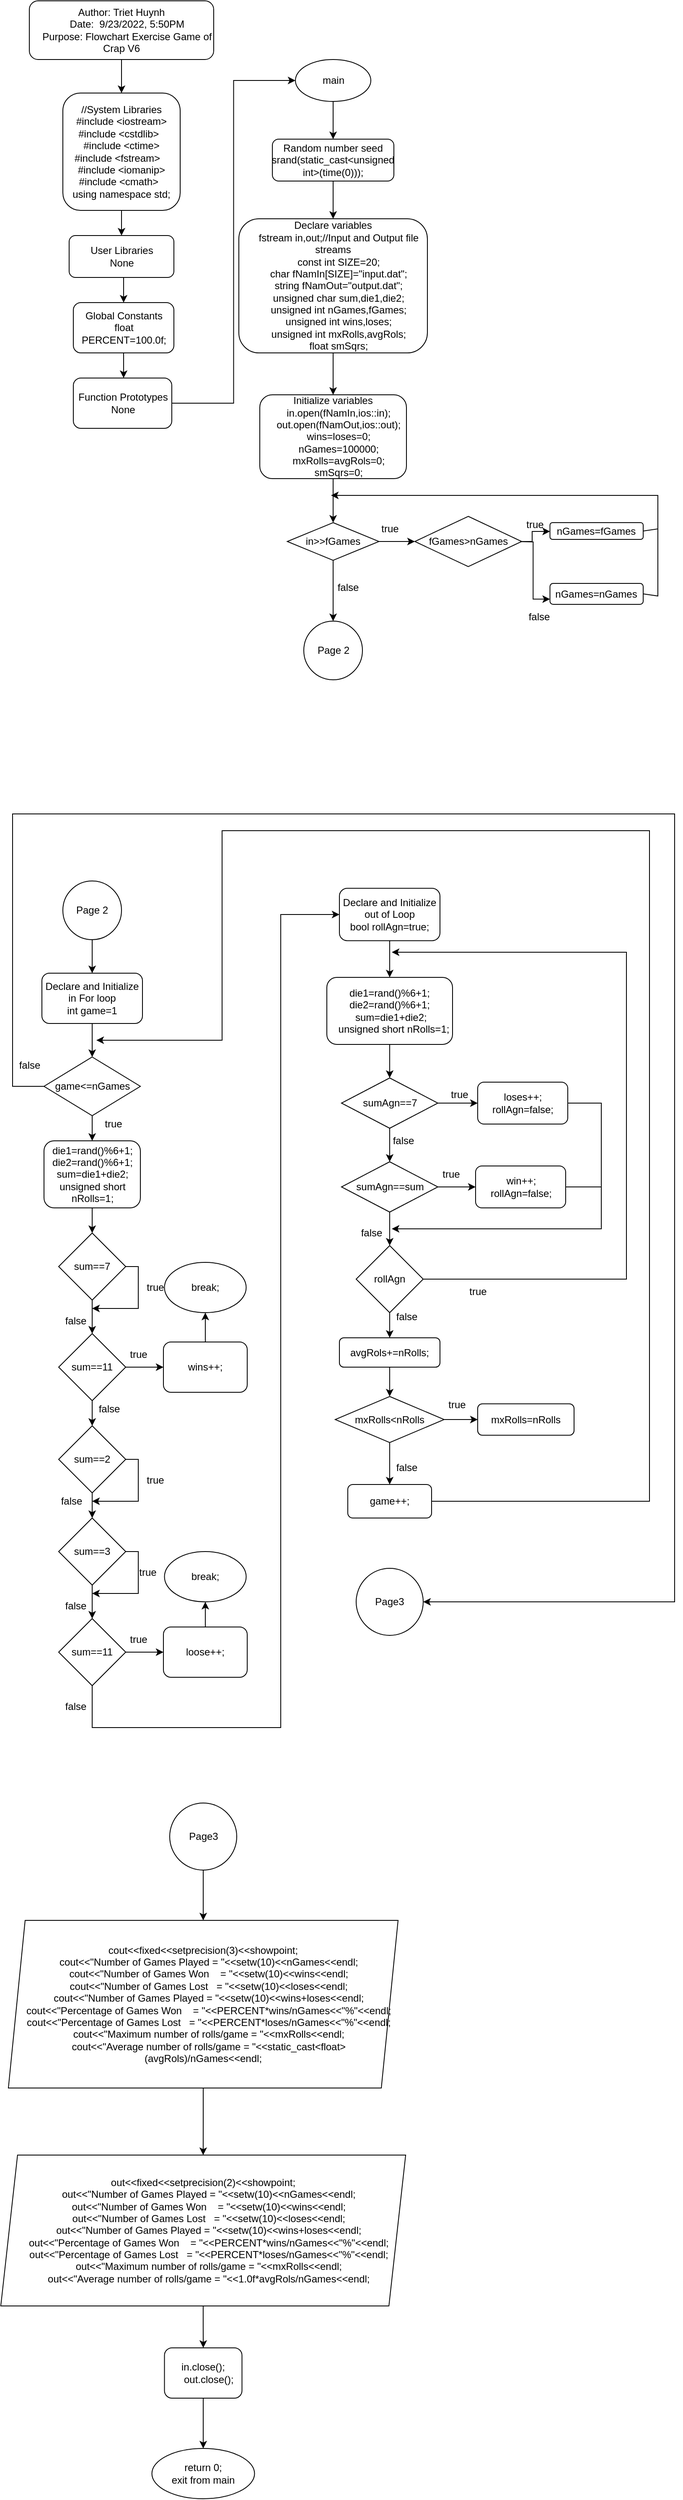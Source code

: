 <mxfile version="20.2.2" type="device"><diagram id="d3SVdmNltvQ0UvWR2sVX" name="Page-1"><mxGraphModel dx="1735" dy="3378" grid="1" gridSize="10" guides="1" tooltips="1" connect="1" arrows="1" fold="1" page="1" pageScale="1" pageWidth="850" pageHeight="1100" math="0" shadow="0"><root><mxCell id="0"/><mxCell id="1" parent="0"/><mxCell id="FUa5iWaPk2MrXo_3Bi6P-18" value="" style="edgeStyle=orthogonalEdgeStyle;rounded=0;orthogonalLoop=1;jettySize=auto;html=1;" edge="1" parent="1" source="FUa5iWaPk2MrXo_3Bi6P-10" target="FUa5iWaPk2MrXo_3Bi6P-12"><mxGeometry relative="1" as="geometry"/></mxCell><mxCell id="FUa5iWaPk2MrXo_3Bi6P-10" value="&lt;div&gt;//System Libraries&lt;/div&gt;&lt;div&gt;#include &amp;lt;iostream&amp;gt;&lt;/div&gt;&lt;div&gt;#include &amp;lt;cstdlib&amp;gt;&amp;nbsp;&amp;nbsp;&lt;/div&gt;&lt;div&gt;#include &amp;lt;ctime&amp;gt;&lt;/div&gt;&lt;div&gt;#include &amp;lt;fstream&amp;gt;&amp;nbsp; &amp;nbsp;&lt;/div&gt;&lt;div&gt;#include &amp;lt;iomanip&amp;gt;&lt;/div&gt;&lt;div&gt;#include &amp;lt;cmath&amp;gt;&amp;nbsp;&amp;nbsp;&lt;/div&gt;&lt;div&gt;using namespace std;&lt;/div&gt;" style="rounded=1;whiteSpace=wrap;html=1;" vertex="1" parent="1"><mxGeometry x="-760" y="-1960" width="140" height="140" as="geometry"/></mxCell><mxCell id="FUa5iWaPk2MrXo_3Bi6P-11" style="edgeStyle=orthogonalEdgeStyle;rounded=0;orthogonalLoop=1;jettySize=auto;html=1;exitX=0.5;exitY=1;exitDx=0;exitDy=0;entryX=0.5;entryY=0;entryDx=0;entryDy=0;" edge="1" parent="1" source="FUa5iWaPk2MrXo_3Bi6P-12" target="FUa5iWaPk2MrXo_3Bi6P-14"><mxGeometry relative="1" as="geometry"/></mxCell><mxCell id="FUa5iWaPk2MrXo_3Bi6P-12" value="User Libraries&lt;br&gt;None" style="rounded=1;whiteSpace=wrap;html=1;" vertex="1" parent="1"><mxGeometry x="-752.5" y="-1790" width="125" height="50" as="geometry"/></mxCell><mxCell id="FUa5iWaPk2MrXo_3Bi6P-13" style="edgeStyle=orthogonalEdgeStyle;rounded=0;orthogonalLoop=1;jettySize=auto;html=1;exitX=0.5;exitY=1;exitDx=0;exitDy=0;entryX=0.5;entryY=0;entryDx=0;entryDy=0;" edge="1" parent="1" source="FUa5iWaPk2MrXo_3Bi6P-14"><mxGeometry relative="1" as="geometry"><mxPoint x="-687.5" y="-1620" as="targetPoint"/></mxGeometry></mxCell><mxCell id="FUa5iWaPk2MrXo_3Bi6P-14" value="Global Constants&lt;br&gt;float PERCENT=100.0f;" style="rounded=1;whiteSpace=wrap;html=1;" vertex="1" parent="1"><mxGeometry x="-747.5" y="-1710" width="120" height="60" as="geometry"/></mxCell><mxCell id="FUa5iWaPk2MrXo_3Bi6P-20" style="edgeStyle=orthogonalEdgeStyle;rounded=0;orthogonalLoop=1;jettySize=auto;html=1;entryX=0;entryY=0.5;entryDx=0;entryDy=0;" edge="1" parent="1" source="FUa5iWaPk2MrXo_3Bi6P-15" target="FUa5iWaPk2MrXo_3Bi6P-19"><mxGeometry relative="1" as="geometry"/></mxCell><mxCell id="FUa5iWaPk2MrXo_3Bi6P-15" value="Function Prototypes&lt;br&gt;None" style="rounded=1;whiteSpace=wrap;html=1;" vertex="1" parent="1"><mxGeometry x="-747.5" y="-1620" width="117.5" height="60" as="geometry"/></mxCell><mxCell id="FUa5iWaPk2MrXo_3Bi6P-17" value="" style="edgeStyle=orthogonalEdgeStyle;rounded=0;orthogonalLoop=1;jettySize=auto;html=1;" edge="1" parent="1" source="FUa5iWaPk2MrXo_3Bi6P-16" target="FUa5iWaPk2MrXo_3Bi6P-10"><mxGeometry relative="1" as="geometry"/></mxCell><mxCell id="FUa5iWaPk2MrXo_3Bi6P-16" value="&lt;div&gt;&lt;span style=&quot;font-size: 12px;&quot;&gt;Author: Triet Huynh&lt;/span&gt;&lt;/div&gt;&lt;div&gt;&lt;span style=&quot;font-size: 12px;&quot;&gt;&amp;nbsp; &amp;nbsp; Date:&amp;nbsp; 9/23/2022, 5:50PM&lt;/span&gt;&lt;/div&gt;&lt;div&gt;&lt;span style=&quot;font-size: 12px;&quot;&gt;&amp;nbsp; &amp;nbsp; Purpose: Flowchart Exercise Game of Crap V6&lt;/span&gt;&lt;/div&gt;" style="rounded=1;whiteSpace=wrap;html=1;" vertex="1" parent="1"><mxGeometry x="-800" y="-2070" width="220" height="70" as="geometry"/></mxCell><mxCell id="FUa5iWaPk2MrXo_3Bi6P-22" value="" style="edgeStyle=orthogonalEdgeStyle;rounded=0;orthogonalLoop=1;jettySize=auto;html=1;" edge="1" parent="1" source="FUa5iWaPk2MrXo_3Bi6P-19" target="FUa5iWaPk2MrXo_3Bi6P-21"><mxGeometry relative="1" as="geometry"/></mxCell><mxCell id="FUa5iWaPk2MrXo_3Bi6P-19" value="main" style="ellipse;whiteSpace=wrap;html=1;" vertex="1" parent="1"><mxGeometry x="-482.5" y="-2000" width="90" height="50" as="geometry"/></mxCell><mxCell id="FUa5iWaPk2MrXo_3Bi6P-24" value="" style="edgeStyle=orthogonalEdgeStyle;rounded=0;orthogonalLoop=1;jettySize=auto;html=1;" edge="1" parent="1" source="FUa5iWaPk2MrXo_3Bi6P-21" target="FUa5iWaPk2MrXo_3Bi6P-23"><mxGeometry relative="1" as="geometry"/></mxCell><mxCell id="FUa5iWaPk2MrXo_3Bi6P-21" value="Random number seed&lt;br&gt;srand(static_cast&amp;lt;unsigned int&amp;gt;(time(0)));" style="rounded=1;whiteSpace=wrap;html=1;" vertex="1" parent="1"><mxGeometry x="-510" y="-1905" width="145" height="50" as="geometry"/></mxCell><mxCell id="FUa5iWaPk2MrXo_3Bi6P-26" value="" style="edgeStyle=orthogonalEdgeStyle;rounded=0;orthogonalLoop=1;jettySize=auto;html=1;" edge="1" parent="1" source="FUa5iWaPk2MrXo_3Bi6P-23" target="FUa5iWaPk2MrXo_3Bi6P-25"><mxGeometry relative="1" as="geometry"/></mxCell><mxCell id="FUa5iWaPk2MrXo_3Bi6P-23" value="&lt;div&gt;Declare variables&lt;/div&gt;&lt;div&gt;&amp;nbsp; &amp;nbsp; fstream in,out;//Input and Output file streams&lt;/div&gt;&lt;div&gt;&amp;nbsp; &amp;nbsp; const int SIZE=20;&lt;/div&gt;&lt;div&gt;&amp;nbsp; &amp;nbsp; char fNamIn[SIZE]=&quot;input.dat&quot;;&lt;/div&gt;&lt;div&gt;&amp;nbsp; &amp;nbsp; string fNamOut=&quot;output.dat&quot;;&lt;/div&gt;&lt;div&gt;&amp;nbsp; &amp;nbsp; unsigned char sum,die1,die2;&lt;/div&gt;&lt;div&gt;&amp;nbsp; &amp;nbsp; unsigned int nGames,fGames;&lt;/div&gt;&lt;div&gt;&amp;nbsp; &amp;nbsp; unsigned int wins,loses;&lt;/div&gt;&lt;div&gt;&amp;nbsp; &amp;nbsp; unsigned int mxRolls,avgRols;&lt;/div&gt;&lt;div&gt;&amp;nbsp; &amp;nbsp; float smSqrs;&lt;/div&gt;" style="rounded=1;whiteSpace=wrap;html=1;" vertex="1" parent="1"><mxGeometry x="-550" y="-1810" width="225" height="160" as="geometry"/></mxCell><mxCell id="FUa5iWaPk2MrXo_3Bi6P-28" value="" style="edgeStyle=orthogonalEdgeStyle;rounded=0;orthogonalLoop=1;jettySize=auto;html=1;" edge="1" parent="1" source="FUa5iWaPk2MrXo_3Bi6P-25" target="FUa5iWaPk2MrXo_3Bi6P-27"><mxGeometry relative="1" as="geometry"/></mxCell><mxCell id="FUa5iWaPk2MrXo_3Bi6P-25" value="&lt;div&gt;Initialize variables&lt;/div&gt;&lt;div&gt;&amp;nbsp; &amp;nbsp; in.open(fNamIn,ios::in);&lt;/div&gt;&lt;div&gt;&amp;nbsp; &amp;nbsp; out.open(fNamOut,ios::out);&lt;/div&gt;&lt;div&gt;&amp;nbsp; &amp;nbsp; wins=loses=0;&lt;/div&gt;&lt;div&gt;&amp;nbsp; &amp;nbsp; nGames=100000;&lt;/div&gt;&lt;div&gt;&amp;nbsp; &amp;nbsp; mxRolls=avgRols=0;&lt;/div&gt;&lt;div&gt;&amp;nbsp; &amp;nbsp; smSqrs=0;&lt;/div&gt;" style="rounded=1;whiteSpace=wrap;html=1;" vertex="1" parent="1"><mxGeometry x="-525" y="-1600" width="175" height="100" as="geometry"/></mxCell><mxCell id="FUa5iWaPk2MrXo_3Bi6P-40" value="" style="edgeStyle=orthogonalEdgeStyle;rounded=0;orthogonalLoop=1;jettySize=auto;html=1;" edge="1" parent="1" source="FUa5iWaPk2MrXo_3Bi6P-27" target="FUa5iWaPk2MrXo_3Bi6P-30"><mxGeometry relative="1" as="geometry"/></mxCell><mxCell id="FUa5iWaPk2MrXo_3Bi6P-49" value="" style="edgeStyle=orthogonalEdgeStyle;rounded=0;orthogonalLoop=1;jettySize=auto;html=1;" edge="1" parent="1" source="FUa5iWaPk2MrXo_3Bi6P-27" target="FUa5iWaPk2MrXo_3Bi6P-48"><mxGeometry relative="1" as="geometry"/></mxCell><mxCell id="FUa5iWaPk2MrXo_3Bi6P-27" value="in&amp;gt;&amp;gt;fGames" style="rhombus;whiteSpace=wrap;html=1;" vertex="1" parent="1"><mxGeometry x="-492.18" y="-1447.5" width="109.37" height="45" as="geometry"/></mxCell><mxCell id="FUa5iWaPk2MrXo_3Bi6P-37" style="edgeStyle=orthogonalEdgeStyle;rounded=0;orthogonalLoop=1;jettySize=auto;html=1;entryX=0;entryY=0.75;entryDx=0;entryDy=0;" edge="1" parent="1" target="FUa5iWaPk2MrXo_3Bi6P-35"><mxGeometry relative="1" as="geometry"><mxPoint x="-220" y="-1425" as="sourcePoint"/></mxGeometry></mxCell><mxCell id="FUa5iWaPk2MrXo_3Bi6P-45" style="edgeStyle=orthogonalEdgeStyle;rounded=0;orthogonalLoop=1;jettySize=auto;html=1;" edge="1" parent="1" source="FUa5iWaPk2MrXo_3Bi6P-30" target="FUa5iWaPk2MrXo_3Bi6P-34"><mxGeometry relative="1" as="geometry"><Array as="points"><mxPoint x="-200" y="-1425"/><mxPoint x="-200" y="-1437"/></Array></mxGeometry></mxCell><mxCell id="FUa5iWaPk2MrXo_3Bi6P-30" value="fGames&amp;gt;nGames" style="rhombus;whiteSpace=wrap;html=1;" vertex="1" parent="1"><mxGeometry x="-340" y="-1455" width="127.5" height="60" as="geometry"/></mxCell><mxCell id="FUa5iWaPk2MrXo_3Bi6P-34" value="nGames=fGames" style="rounded=1;whiteSpace=wrap;html=1;" vertex="1" parent="1"><mxGeometry x="-178.75" y="-1447.5" width="111.25" height="20" as="geometry"/></mxCell><mxCell id="FUa5iWaPk2MrXo_3Bi6P-35" value="nGames=nGames" style="rounded=1;whiteSpace=wrap;html=1;" vertex="1" parent="1"><mxGeometry x="-178.75" y="-1375" width="111.25" height="25" as="geometry"/></mxCell><mxCell id="FUa5iWaPk2MrXo_3Bi6P-39" value="false" style="text;html=1;align=center;verticalAlign=middle;resizable=0;points=[];autosize=1;strokeColor=none;fillColor=none;" vertex="1" parent="1"><mxGeometry x="-217.5" y="-1350" width="50" height="30" as="geometry"/></mxCell><mxCell id="FUa5iWaPk2MrXo_3Bi6P-42" value="" style="endArrow=classic;html=1;rounded=0;exitX=1;exitY=0.5;exitDx=0;exitDy=0;" edge="1" parent="1" source="FUa5iWaPk2MrXo_3Bi6P-34"><mxGeometry width="50" height="50" relative="1" as="geometry"><mxPoint x="-480" y="-1450" as="sourcePoint"/><mxPoint x="-440" y="-1480" as="targetPoint"/><Array as="points"><mxPoint x="-50" y="-1440"/><mxPoint x="-50" y="-1480"/></Array></mxGeometry></mxCell><mxCell id="FUa5iWaPk2MrXo_3Bi6P-43" value="" style="endArrow=none;html=1;rounded=0;exitX=1;exitY=0.5;exitDx=0;exitDy=0;" edge="1" parent="1" source="FUa5iWaPk2MrXo_3Bi6P-35"><mxGeometry width="50" height="50" relative="1" as="geometry"><mxPoint x="-480" y="-1450" as="sourcePoint"/><mxPoint x="-50" y="-1440" as="targetPoint"/><Array as="points"><mxPoint x="-50" y="-1360"/></Array></mxGeometry></mxCell><mxCell id="FUa5iWaPk2MrXo_3Bi6P-46" value="true" style="text;html=1;align=center;verticalAlign=middle;resizable=0;points=[];autosize=1;strokeColor=none;fillColor=none;" vertex="1" parent="1"><mxGeometry x="-217.5" y="-1460" width="40" height="30" as="geometry"/></mxCell><mxCell id="FUa5iWaPk2MrXo_3Bi6P-47" value="true" style="text;html=1;align=center;verticalAlign=middle;resizable=0;points=[];autosize=1;strokeColor=none;fillColor=none;" vertex="1" parent="1"><mxGeometry x="-390" y="-1455" width="40" height="30" as="geometry"/></mxCell><mxCell id="FUa5iWaPk2MrXo_3Bi6P-48" value="Page 2" style="ellipse;whiteSpace=wrap;html=1;aspect=fixed;" vertex="1" parent="1"><mxGeometry x="-472.5" y="-1330" width="70" height="70" as="geometry"/></mxCell><mxCell id="FUa5iWaPk2MrXo_3Bi6P-50" value="false" style="text;html=1;align=center;verticalAlign=middle;resizable=0;points=[];autosize=1;strokeColor=none;fillColor=none;" vertex="1" parent="1"><mxGeometry x="-445" y="-1385" width="50" height="30" as="geometry"/></mxCell><mxCell id="FUa5iWaPk2MrXo_3Bi6P-54" value="" style="edgeStyle=orthogonalEdgeStyle;rounded=0;orthogonalLoop=1;jettySize=auto;html=1;" edge="1" parent="1" source="FUa5iWaPk2MrXo_3Bi6P-52" target="FUa5iWaPk2MrXo_3Bi6P-53"><mxGeometry relative="1" as="geometry"/></mxCell><mxCell id="FUa5iWaPk2MrXo_3Bi6P-52" value="Page 2" style="ellipse;whiteSpace=wrap;html=1;aspect=fixed;" vertex="1" parent="1"><mxGeometry x="-760" y="-1020" width="70" height="70" as="geometry"/></mxCell><mxCell id="FUa5iWaPk2MrXo_3Bi6P-56" value="" style="edgeStyle=orthogonalEdgeStyle;rounded=0;orthogonalLoop=1;jettySize=auto;html=1;" edge="1" parent="1" source="FUa5iWaPk2MrXo_3Bi6P-53" target="FUa5iWaPk2MrXo_3Bi6P-55"><mxGeometry relative="1" as="geometry"/></mxCell><mxCell id="FUa5iWaPk2MrXo_3Bi6P-53" value="Declare and Initialize in For loop&lt;br&gt;int game=1" style="rounded=1;whiteSpace=wrap;html=1;" vertex="1" parent="1"><mxGeometry x="-785" y="-910" width="120" height="60" as="geometry"/></mxCell><mxCell id="FUa5iWaPk2MrXo_3Bi6P-58" value="" style="edgeStyle=orthogonalEdgeStyle;rounded=0;orthogonalLoop=1;jettySize=auto;html=1;" edge="1" parent="1" source="FUa5iWaPk2MrXo_3Bi6P-55" target="FUa5iWaPk2MrXo_3Bi6P-57"><mxGeometry relative="1" as="geometry"/></mxCell><mxCell id="FUa5iWaPk2MrXo_3Bi6P-55" value="game&amp;lt;=nGames" style="rhombus;whiteSpace=wrap;html=1;" vertex="1" parent="1"><mxGeometry x="-782.5" y="-810" width="115" height="70" as="geometry"/></mxCell><mxCell id="FUa5iWaPk2MrXo_3Bi6P-64" value="" style="edgeStyle=orthogonalEdgeStyle;rounded=0;orthogonalLoop=1;jettySize=auto;html=1;" edge="1" parent="1" source="FUa5iWaPk2MrXo_3Bi6P-57" target="FUa5iWaPk2MrXo_3Bi6P-59"><mxGeometry relative="1" as="geometry"/></mxCell><mxCell id="FUa5iWaPk2MrXo_3Bi6P-57" value="&lt;div&gt;die1=rand()%6+1;&lt;/div&gt;&lt;div&gt;&lt;span style=&quot;background-color: initial;&quot;&gt;die2=rand()%6+1;&lt;/span&gt;&lt;/div&gt;&lt;div&gt;&lt;span style=&quot;background-color: initial;&quot;&gt;sum=die1+die2;&lt;/span&gt;&lt;/div&gt;&lt;div&gt;&lt;span style=&quot;background-color: initial;&quot;&gt;unsigned short nRolls=1;&lt;br&gt;&lt;/span&gt;&lt;/div&gt;" style="rounded=1;whiteSpace=wrap;html=1;" vertex="1" parent="1"><mxGeometry x="-782.5" y="-710" width="115" height="80" as="geometry"/></mxCell><mxCell id="FUa5iWaPk2MrXo_3Bi6P-65" value="" style="edgeStyle=orthogonalEdgeStyle;rounded=0;orthogonalLoop=1;jettySize=auto;html=1;" edge="1" parent="1" source="FUa5iWaPk2MrXo_3Bi6P-59" target="FUa5iWaPk2MrXo_3Bi6P-61"><mxGeometry relative="1" as="geometry"/></mxCell><mxCell id="FUa5iWaPk2MrXo_3Bi6P-59" value="sum==7" style="rhombus;whiteSpace=wrap;html=1;" vertex="1" parent="1"><mxGeometry x="-765" y="-600" width="80" height="80" as="geometry"/></mxCell><mxCell id="FUa5iWaPk2MrXo_3Bi6P-66" value="" style="edgeStyle=orthogonalEdgeStyle;rounded=0;orthogonalLoop=1;jettySize=auto;html=1;" edge="1" parent="1" source="FUa5iWaPk2MrXo_3Bi6P-61" target="FUa5iWaPk2MrXo_3Bi6P-62"><mxGeometry relative="1" as="geometry"/></mxCell><mxCell id="FUa5iWaPk2MrXo_3Bi6P-86" value="" style="edgeStyle=orthogonalEdgeStyle;rounded=0;orthogonalLoop=1;jettySize=auto;html=1;" edge="1" parent="1" source="FUa5iWaPk2MrXo_3Bi6P-61" target="FUa5iWaPk2MrXo_3Bi6P-83"><mxGeometry relative="1" as="geometry"/></mxCell><mxCell id="FUa5iWaPk2MrXo_3Bi6P-61" value="sum==11" style="rhombus;whiteSpace=wrap;html=1;" vertex="1" parent="1"><mxGeometry x="-765" y="-480" width="80" height="80" as="geometry"/></mxCell><mxCell id="FUa5iWaPk2MrXo_3Bi6P-67" value="" style="edgeStyle=orthogonalEdgeStyle;rounded=0;orthogonalLoop=1;jettySize=auto;html=1;" edge="1" parent="1" source="FUa5iWaPk2MrXo_3Bi6P-62" target="FUa5iWaPk2MrXo_3Bi6P-63"><mxGeometry relative="1" as="geometry"/></mxCell><mxCell id="FUa5iWaPk2MrXo_3Bi6P-62" value="wins++;" style="rounded=1;whiteSpace=wrap;html=1;" vertex="1" parent="1"><mxGeometry x="-640" y="-470" width="100" height="60" as="geometry"/></mxCell><mxCell id="FUa5iWaPk2MrXo_3Bi6P-63" value="break;" style="ellipse;whiteSpace=wrap;html=1;" vertex="1" parent="1"><mxGeometry x="-638.75" y="-565" width="97.5" height="60" as="geometry"/></mxCell><mxCell id="FUa5iWaPk2MrXo_3Bi6P-68" value="" style="endArrow=classic;html=1;rounded=0;exitX=1;exitY=0.5;exitDx=0;exitDy=0;" edge="1" parent="1" source="FUa5iWaPk2MrXo_3Bi6P-59"><mxGeometry width="50" height="50" relative="1" as="geometry"><mxPoint x="-450" y="-670" as="sourcePoint"/><mxPoint x="-725" y="-510" as="targetPoint"/><Array as="points"><mxPoint x="-670" y="-560"/><mxPoint x="-670" y="-510"/></Array></mxGeometry></mxCell><mxCell id="FUa5iWaPk2MrXo_3Bi6P-69" value="false" style="text;html=1;align=center;verticalAlign=middle;resizable=0;points=[];autosize=1;strokeColor=none;fillColor=none;" vertex="1" parent="1"><mxGeometry x="-770" y="-510" width="50" height="30" as="geometry"/></mxCell><mxCell id="FUa5iWaPk2MrXo_3Bi6P-70" value="true" style="text;html=1;align=center;verticalAlign=middle;resizable=0;points=[];autosize=1;strokeColor=none;fillColor=none;" vertex="1" parent="1"><mxGeometry x="-670" y="-550" width="40" height="30" as="geometry"/></mxCell><mxCell id="FUa5iWaPk2MrXo_3Bi6P-71" value="true" style="text;html=1;align=center;verticalAlign=middle;resizable=0;points=[];autosize=1;strokeColor=none;fillColor=none;" vertex="1" parent="1"><mxGeometry x="-690" y="-470" width="40" height="30" as="geometry"/></mxCell><mxCell id="FUa5iWaPk2MrXo_3Bi6P-72" value="" style="edgeStyle=orthogonalEdgeStyle;rounded=0;orthogonalLoop=1;jettySize=auto;html=1;" edge="1" parent="1" source="FUa5iWaPk2MrXo_3Bi6P-73" target="FUa5iWaPk2MrXo_3Bi6P-75"><mxGeometry relative="1" as="geometry"/></mxCell><mxCell id="FUa5iWaPk2MrXo_3Bi6P-73" value="sum==3" style="rhombus;whiteSpace=wrap;html=1;" vertex="1" parent="1"><mxGeometry x="-765" y="-260" width="80" height="80" as="geometry"/></mxCell><mxCell id="FUa5iWaPk2MrXo_3Bi6P-74" value="" style="edgeStyle=orthogonalEdgeStyle;rounded=0;orthogonalLoop=1;jettySize=auto;html=1;" edge="1" parent="1" source="FUa5iWaPk2MrXo_3Bi6P-75" target="FUa5iWaPk2MrXo_3Bi6P-77"><mxGeometry relative="1" as="geometry"/></mxCell><mxCell id="FUa5iWaPk2MrXo_3Bi6P-75" value="sum==11" style="rhombus;whiteSpace=wrap;html=1;" vertex="1" parent="1"><mxGeometry x="-765" y="-140" width="80" height="80" as="geometry"/></mxCell><mxCell id="FUa5iWaPk2MrXo_3Bi6P-76" value="" style="edgeStyle=orthogonalEdgeStyle;rounded=0;orthogonalLoop=1;jettySize=auto;html=1;" edge="1" parent="1" source="FUa5iWaPk2MrXo_3Bi6P-77" target="FUa5iWaPk2MrXo_3Bi6P-78"><mxGeometry relative="1" as="geometry"/></mxCell><mxCell id="FUa5iWaPk2MrXo_3Bi6P-77" value="loose++;" style="rounded=1;whiteSpace=wrap;html=1;" vertex="1" parent="1"><mxGeometry x="-640" y="-130" width="100" height="60" as="geometry"/></mxCell><mxCell id="FUa5iWaPk2MrXo_3Bi6P-78" value="break;" style="ellipse;whiteSpace=wrap;html=1;" vertex="1" parent="1"><mxGeometry x="-638.75" y="-220" width="97.5" height="60" as="geometry"/></mxCell><mxCell id="FUa5iWaPk2MrXo_3Bi6P-79" value="" style="endArrow=classic;html=1;rounded=0;exitX=1;exitY=0.5;exitDx=0;exitDy=0;" edge="1" parent="1" source="FUa5iWaPk2MrXo_3Bi6P-73"><mxGeometry width="50" height="50" relative="1" as="geometry"><mxPoint x="-450" y="-330" as="sourcePoint"/><mxPoint x="-725" y="-170" as="targetPoint"/><Array as="points"><mxPoint x="-670" y="-220"/><mxPoint x="-670" y="-170"/></Array></mxGeometry></mxCell><mxCell id="FUa5iWaPk2MrXo_3Bi6P-80" value="false" style="text;html=1;align=center;verticalAlign=middle;resizable=0;points=[];autosize=1;strokeColor=none;fillColor=none;" vertex="1" parent="1"><mxGeometry x="-770" y="-170" width="50" height="30" as="geometry"/></mxCell><mxCell id="FUa5iWaPk2MrXo_3Bi6P-81" value="true" style="text;html=1;align=center;verticalAlign=middle;resizable=0;points=[];autosize=1;strokeColor=none;fillColor=none;" vertex="1" parent="1"><mxGeometry x="-678.75" y="-210" width="40" height="30" as="geometry"/></mxCell><mxCell id="FUa5iWaPk2MrXo_3Bi6P-82" value="true" style="text;html=1;align=center;verticalAlign=middle;resizable=0;points=[];autosize=1;strokeColor=none;fillColor=none;" vertex="1" parent="1"><mxGeometry x="-690" y="-130" width="40" height="30" as="geometry"/></mxCell><mxCell id="FUa5iWaPk2MrXo_3Bi6P-87" value="" style="edgeStyle=orthogonalEdgeStyle;rounded=0;orthogonalLoop=1;jettySize=auto;html=1;" edge="1" parent="1" source="FUa5iWaPk2MrXo_3Bi6P-83" target="FUa5iWaPk2MrXo_3Bi6P-73"><mxGeometry relative="1" as="geometry"/></mxCell><mxCell id="FUa5iWaPk2MrXo_3Bi6P-83" value="sum==2" style="rhombus;whiteSpace=wrap;html=1;" vertex="1" parent="1"><mxGeometry x="-765" y="-370" width="80" height="80" as="geometry"/></mxCell><mxCell id="FUa5iWaPk2MrXo_3Bi6P-84" value="" style="endArrow=classic;html=1;rounded=0;exitX=1;exitY=0.5;exitDx=0;exitDy=0;" edge="1" parent="1" source="FUa5iWaPk2MrXo_3Bi6P-83"><mxGeometry width="50" height="50" relative="1" as="geometry"><mxPoint x="-450" y="-440" as="sourcePoint"/><mxPoint x="-725" y="-280" as="targetPoint"/><Array as="points"><mxPoint x="-670" y="-330"/><mxPoint x="-670" y="-280"/></Array></mxGeometry></mxCell><mxCell id="FUa5iWaPk2MrXo_3Bi6P-85" value="true" style="text;html=1;align=center;verticalAlign=middle;resizable=0;points=[];autosize=1;strokeColor=none;fillColor=none;" vertex="1" parent="1"><mxGeometry x="-670" y="-320" width="40" height="30" as="geometry"/></mxCell><mxCell id="FUa5iWaPk2MrXo_3Bi6P-88" value="false" style="text;html=1;align=center;verticalAlign=middle;resizable=0;points=[];autosize=1;strokeColor=none;fillColor=none;" vertex="1" parent="1"><mxGeometry x="-730" y="-405" width="50" height="30" as="geometry"/></mxCell><mxCell id="FUa5iWaPk2MrXo_3Bi6P-89" value="false" style="text;html=1;align=center;verticalAlign=middle;resizable=0;points=[];autosize=1;strokeColor=none;fillColor=none;" vertex="1" parent="1"><mxGeometry x="-775" y="-295" width="50" height="30" as="geometry"/></mxCell><mxCell id="FUa5iWaPk2MrXo_3Bi6P-94" value="" style="edgeStyle=orthogonalEdgeStyle;rounded=0;orthogonalLoop=1;jettySize=auto;html=1;" edge="1" parent="1" source="FUa5iWaPk2MrXo_3Bi6P-90" target="FUa5iWaPk2MrXo_3Bi6P-93"><mxGeometry relative="1" as="geometry"><mxPoint x="-365" y="-961.25" as="sourcePoint"/></mxGeometry></mxCell><mxCell id="FUa5iWaPk2MrXo_3Bi6P-90" value="Declare and Initialize out of Loop&lt;br&gt;bool rollAgn=true;" style="rounded=1;whiteSpace=wrap;html=1;" vertex="1" parent="1"><mxGeometry x="-430" y="-1011.25" width="120" height="62.5" as="geometry"/></mxCell><mxCell id="FUa5iWaPk2MrXo_3Bi6P-92" value="" style="endArrow=classic;html=1;rounded=0;exitX=0.5;exitY=1;exitDx=0;exitDy=0;entryX=0;entryY=0.5;entryDx=0;entryDy=0;" edge="1" parent="1" source="FUa5iWaPk2MrXo_3Bi6P-75" target="FUa5iWaPk2MrXo_3Bi6P-90"><mxGeometry width="50" height="50" relative="1" as="geometry"><mxPoint x="-450" y="-430" as="sourcePoint"/><mxPoint x="-400" y="-480" as="targetPoint"/><Array as="points"><mxPoint x="-725" y="-10"/><mxPoint x="-500" y="-10"/><mxPoint x="-500" y="-980"/></Array></mxGeometry></mxCell><mxCell id="FUa5iWaPk2MrXo_3Bi6P-97" value="" style="edgeStyle=orthogonalEdgeStyle;rounded=0;orthogonalLoop=1;jettySize=auto;html=1;" edge="1" parent="1" source="FUa5iWaPk2MrXo_3Bi6P-93" target="FUa5iWaPk2MrXo_3Bi6P-96"><mxGeometry relative="1" as="geometry"/></mxCell><mxCell id="FUa5iWaPk2MrXo_3Bi6P-93" value="&lt;div&gt;die1=rand()%6+1;&lt;/div&gt;&lt;div&gt;die2=rand()%6+1;&lt;/div&gt;&lt;div&gt;&lt;span style=&quot;background-color: initial;&quot;&gt;&amp;nbsp;sum=die1+die2;&lt;/span&gt;&lt;/div&gt;&lt;div&gt;&amp;nbsp; &amp;nbsp;unsigned short nRolls=1;&lt;/div&gt;" style="rounded=1;whiteSpace=wrap;html=1;" vertex="1" parent="1"><mxGeometry x="-445" y="-905" width="150" height="80" as="geometry"/></mxCell><mxCell id="FUa5iWaPk2MrXo_3Bi6P-95" value="false" style="text;html=1;align=center;verticalAlign=middle;resizable=0;points=[];autosize=1;strokeColor=none;fillColor=none;" vertex="1" parent="1"><mxGeometry x="-770" y="-50" width="50" height="30" as="geometry"/></mxCell><mxCell id="FUa5iWaPk2MrXo_3Bi6P-99" value="" style="edgeStyle=orthogonalEdgeStyle;rounded=0;orthogonalLoop=1;jettySize=auto;html=1;" edge="1" parent="1" source="FUa5iWaPk2MrXo_3Bi6P-96" target="FUa5iWaPk2MrXo_3Bi6P-98"><mxGeometry relative="1" as="geometry"/></mxCell><mxCell id="FUa5iWaPk2MrXo_3Bi6P-102" value="" style="edgeStyle=orthogonalEdgeStyle;rounded=0;orthogonalLoop=1;jettySize=auto;html=1;" edge="1" parent="1" source="FUa5iWaPk2MrXo_3Bi6P-96" target="FUa5iWaPk2MrXo_3Bi6P-101"><mxGeometry relative="1" as="geometry"/></mxCell><mxCell id="FUa5iWaPk2MrXo_3Bi6P-96" value="sumAgn==7" style="rhombus;whiteSpace=wrap;html=1;" vertex="1" parent="1"><mxGeometry x="-427.5" y="-785" width="115" height="60" as="geometry"/></mxCell><mxCell id="FUa5iWaPk2MrXo_3Bi6P-98" value="loses++;&lt;br&gt;rollAgn=false;" style="rounded=1;whiteSpace=wrap;html=1;" vertex="1" parent="1"><mxGeometry x="-265" y="-780" width="107.5" height="50" as="geometry"/></mxCell><mxCell id="FUa5iWaPk2MrXo_3Bi6P-100" value="true" style="text;html=1;align=center;verticalAlign=middle;resizable=0;points=[];autosize=1;strokeColor=none;fillColor=none;" vertex="1" parent="1"><mxGeometry x="-307.5" y="-780" width="40" height="30" as="geometry"/></mxCell><mxCell id="FUa5iWaPk2MrXo_3Bi6P-104" value="" style="edgeStyle=orthogonalEdgeStyle;rounded=0;orthogonalLoop=1;jettySize=auto;html=1;" edge="1" parent="1" source="FUa5iWaPk2MrXo_3Bi6P-101" target="FUa5iWaPk2MrXo_3Bi6P-103"><mxGeometry relative="1" as="geometry"/></mxCell><mxCell id="FUa5iWaPk2MrXo_3Bi6P-109" value="" style="edgeStyle=orthogonalEdgeStyle;rounded=0;orthogonalLoop=1;jettySize=auto;html=1;" edge="1" parent="1" source="FUa5iWaPk2MrXo_3Bi6P-101" target="FUa5iWaPk2MrXo_3Bi6P-108"><mxGeometry relative="1" as="geometry"/></mxCell><mxCell id="FUa5iWaPk2MrXo_3Bi6P-101" value="sumAgn==sum" style="rhombus;whiteSpace=wrap;html=1;" vertex="1" parent="1"><mxGeometry x="-427.5" y="-685" width="115" height="60" as="geometry"/></mxCell><mxCell id="FUa5iWaPk2MrXo_3Bi6P-103" value="win++;&lt;br&gt;rollAgn=false;" style="rounded=1;whiteSpace=wrap;html=1;" vertex="1" parent="1"><mxGeometry x="-267.5" y="-680" width="107.5" height="50" as="geometry"/></mxCell><mxCell id="FUa5iWaPk2MrXo_3Bi6P-105" value="true" style="text;html=1;align=center;verticalAlign=middle;resizable=0;points=[];autosize=1;strokeColor=none;fillColor=none;" vertex="1" parent="1"><mxGeometry x="-317.5" y="-685" width="40" height="30" as="geometry"/></mxCell><mxCell id="FUa5iWaPk2MrXo_3Bi6P-106" value="false" style="text;html=1;align=center;verticalAlign=middle;resizable=0;points=[];autosize=1;strokeColor=none;fillColor=none;" vertex="1" parent="1"><mxGeometry x="-378.75" y="-725" width="50" height="30" as="geometry"/></mxCell><mxCell id="FUa5iWaPk2MrXo_3Bi6P-123" value="" style="edgeStyle=orthogonalEdgeStyle;rounded=0;orthogonalLoop=1;jettySize=auto;html=1;" edge="1" parent="1" source="FUa5iWaPk2MrXo_3Bi6P-108" target="FUa5iWaPk2MrXo_3Bi6P-122"><mxGeometry relative="1" as="geometry"/></mxCell><mxCell id="FUa5iWaPk2MrXo_3Bi6P-108" value="rollAgn" style="rhombus;whiteSpace=wrap;html=1;" vertex="1" parent="1"><mxGeometry x="-410" y="-585" width="80" height="80" as="geometry"/></mxCell><mxCell id="FUa5iWaPk2MrXo_3Bi6P-110" value="" style="endArrow=classic;html=1;rounded=0;exitX=1;exitY=0.5;exitDx=0;exitDy=0;" edge="1" parent="1" source="FUa5iWaPk2MrXo_3Bi6P-108"><mxGeometry width="50" height="50" relative="1" as="geometry"><mxPoint x="-527.5" y="-455" as="sourcePoint"/><mxPoint x="-367.5" y="-935" as="targetPoint"/><Array as="points"><mxPoint x="-87.5" y="-545"/><mxPoint x="-87.5" y="-935"/></Array></mxGeometry></mxCell><mxCell id="FUa5iWaPk2MrXo_3Bi6P-111" value="true" style="text;html=1;align=center;verticalAlign=middle;resizable=0;points=[];autosize=1;strokeColor=none;fillColor=none;" vertex="1" parent="1"><mxGeometry x="-285" y="-545" width="40" height="30" as="geometry"/></mxCell><mxCell id="FUa5iWaPk2MrXo_3Bi6P-113" value="" style="endArrow=classic;html=1;rounded=0;exitX=1;exitY=0.5;exitDx=0;exitDy=0;" edge="1" parent="1" source="FUa5iWaPk2MrXo_3Bi6P-98"><mxGeometry width="50" height="50" relative="1" as="geometry"><mxPoint x="-527.5" y="-455" as="sourcePoint"/><mxPoint x="-367.5" y="-605" as="targetPoint"/><Array as="points"><mxPoint x="-117.5" y="-755"/><mxPoint x="-117.5" y="-605"/></Array></mxGeometry></mxCell><mxCell id="FUa5iWaPk2MrXo_3Bi6P-114" value="" style="endArrow=none;html=1;rounded=0;entryX=1;entryY=0.5;entryDx=0;entryDy=0;" edge="1" parent="1" target="FUa5iWaPk2MrXo_3Bi6P-103"><mxGeometry width="50" height="50" relative="1" as="geometry"><mxPoint x="-117.5" y="-655" as="sourcePoint"/><mxPoint x="-477.5" y="-505" as="targetPoint"/></mxGeometry></mxCell><mxCell id="FUa5iWaPk2MrXo_3Bi6P-115" value="false" style="text;html=1;align=center;verticalAlign=middle;resizable=0;points=[];autosize=1;strokeColor=none;fillColor=none;" vertex="1" parent="1"><mxGeometry x="-417.5" y="-615" width="50" height="30" as="geometry"/></mxCell><mxCell id="FUa5iWaPk2MrXo_3Bi6P-118" value="game++;" style="rounded=1;whiteSpace=wrap;html=1;" vertex="1" parent="1"><mxGeometry x="-420" y="-300" width="100" height="40" as="geometry"/></mxCell><mxCell id="FUa5iWaPk2MrXo_3Bi6P-120" value="" style="endArrow=classic;html=1;rounded=0;exitX=1;exitY=0.5;exitDx=0;exitDy=0;" edge="1" parent="1" source="FUa5iWaPk2MrXo_3Bi6P-118"><mxGeometry width="50" height="50" relative="1" as="geometry"><mxPoint x="-40" y="-300" as="sourcePoint"/><mxPoint x="-720" y="-830" as="targetPoint"/><Array as="points"><mxPoint x="-60" y="-280"/><mxPoint x="-60" y="-1080"/><mxPoint x="-570" y="-1080"/><mxPoint x="-570" y="-830"/></Array></mxGeometry></mxCell><mxCell id="FUa5iWaPk2MrXo_3Bi6P-121" value="true" style="text;html=1;align=center;verticalAlign=middle;resizable=0;points=[];autosize=1;strokeColor=none;fillColor=none;" vertex="1" parent="1"><mxGeometry x="-720" y="-745" width="40" height="30" as="geometry"/></mxCell><mxCell id="FUa5iWaPk2MrXo_3Bi6P-125" value="" style="edgeStyle=orthogonalEdgeStyle;rounded=0;orthogonalLoop=1;jettySize=auto;html=1;" edge="1" parent="1" source="FUa5iWaPk2MrXo_3Bi6P-122" target="FUa5iWaPk2MrXo_3Bi6P-124"><mxGeometry relative="1" as="geometry"/></mxCell><mxCell id="FUa5iWaPk2MrXo_3Bi6P-122" value="avgRols+=nRolls;" style="rounded=1;whiteSpace=wrap;html=1;" vertex="1" parent="1"><mxGeometry x="-430" y="-475" width="120" height="35" as="geometry"/></mxCell><mxCell id="FUa5iWaPk2MrXo_3Bi6P-127" value="" style="edgeStyle=orthogonalEdgeStyle;rounded=0;orthogonalLoop=1;jettySize=auto;html=1;" edge="1" parent="1" source="FUa5iWaPk2MrXo_3Bi6P-124" target="FUa5iWaPk2MrXo_3Bi6P-126"><mxGeometry relative="1" as="geometry"/></mxCell><mxCell id="FUa5iWaPk2MrXo_3Bi6P-130" value="" style="edgeStyle=orthogonalEdgeStyle;rounded=0;orthogonalLoop=1;jettySize=auto;html=1;" edge="1" parent="1" source="FUa5iWaPk2MrXo_3Bi6P-124" target="FUa5iWaPk2MrXo_3Bi6P-118"><mxGeometry relative="1" as="geometry"/></mxCell><mxCell id="FUa5iWaPk2MrXo_3Bi6P-124" value="mxRolls&amp;lt;nRolls" style="rhombus;whiteSpace=wrap;html=1;" vertex="1" parent="1"><mxGeometry x="-435" y="-405" width="130" height="55" as="geometry"/></mxCell><mxCell id="FUa5iWaPk2MrXo_3Bi6P-126" value="mxRolls=nRolls" style="rounded=1;whiteSpace=wrap;html=1;" vertex="1" parent="1"><mxGeometry x="-265" y="-396.25" width="115" height="37.5" as="geometry"/></mxCell><mxCell id="FUa5iWaPk2MrXo_3Bi6P-128" value="true" style="text;html=1;align=center;verticalAlign=middle;resizable=0;points=[];autosize=1;strokeColor=none;fillColor=none;" vertex="1" parent="1"><mxGeometry x="-310" y="-410" width="40" height="30" as="geometry"/></mxCell><mxCell id="FUa5iWaPk2MrXo_3Bi6P-129" value="false" style="text;html=1;align=center;verticalAlign=middle;resizable=0;points=[];autosize=1;strokeColor=none;fillColor=none;" vertex="1" parent="1"><mxGeometry x="-375" y="-515" width="50" height="30" as="geometry"/></mxCell><mxCell id="FUa5iWaPk2MrXo_3Bi6P-131" value="false" style="text;html=1;align=center;verticalAlign=middle;resizable=0;points=[];autosize=1;strokeColor=none;fillColor=none;" vertex="1" parent="1"><mxGeometry x="-375" y="-335" width="50" height="30" as="geometry"/></mxCell><mxCell id="FUa5iWaPk2MrXo_3Bi6P-132" value="" style="endArrow=classic;html=1;rounded=0;exitX=0;exitY=0.5;exitDx=0;exitDy=0;entryX=1;entryY=0.5;entryDx=0;entryDy=0;" edge="1" parent="1" source="FUa5iWaPk2MrXo_3Bi6P-55" target="FUa5iWaPk2MrXo_3Bi6P-134"><mxGeometry width="50" height="50" relative="1" as="geometry"><mxPoint x="-400" y="-460" as="sourcePoint"/><mxPoint x="-320" y="-160" as="targetPoint"/><Array as="points"><mxPoint x="-820" y="-775"/><mxPoint x="-820" y="-1100"/><mxPoint x="-30" y="-1100"/><mxPoint x="-30" y="-160"/></Array></mxGeometry></mxCell><mxCell id="FUa5iWaPk2MrXo_3Bi6P-133" value="false" style="text;html=1;align=center;verticalAlign=middle;resizable=0;points=[];autosize=1;strokeColor=none;fillColor=none;" vertex="1" parent="1"><mxGeometry x="-825" y="-815" width="50" height="30" as="geometry"/></mxCell><mxCell id="FUa5iWaPk2MrXo_3Bi6P-134" value="Page3" style="ellipse;whiteSpace=wrap;html=1;aspect=fixed;" vertex="1" parent="1"><mxGeometry x="-410" y="-200" width="80" height="80" as="geometry"/></mxCell><mxCell id="FUa5iWaPk2MrXo_3Bi6P-137" value="" style="edgeStyle=orthogonalEdgeStyle;rounded=0;orthogonalLoop=1;jettySize=auto;html=1;" edge="1" parent="1" source="FUa5iWaPk2MrXo_3Bi6P-135" target="FUa5iWaPk2MrXo_3Bi6P-136"><mxGeometry relative="1" as="geometry"/></mxCell><mxCell id="FUa5iWaPk2MrXo_3Bi6P-135" value="Page3" style="ellipse;whiteSpace=wrap;html=1;aspect=fixed;" vertex="1" parent="1"><mxGeometry x="-632.5" y="80" width="80" height="80" as="geometry"/></mxCell><mxCell id="FUa5iWaPk2MrXo_3Bi6P-139" value="" style="edgeStyle=orthogonalEdgeStyle;rounded=0;orthogonalLoop=1;jettySize=auto;html=1;" edge="1" parent="1" source="FUa5iWaPk2MrXo_3Bi6P-136" target="FUa5iWaPk2MrXo_3Bi6P-138"><mxGeometry relative="1" as="geometry"/></mxCell><mxCell id="FUa5iWaPk2MrXo_3Bi6P-136" value="&lt;div&gt;cout&amp;lt;&amp;lt;fixed&amp;lt;&amp;lt;setprecision(3)&amp;lt;&amp;lt;showpoint;&lt;/div&gt;&lt;div&gt;&amp;nbsp; &amp;nbsp; cout&amp;lt;&amp;lt;&quot;Number of Games Played = &quot;&amp;lt;&amp;lt;setw(10)&amp;lt;&amp;lt;nGames&amp;lt;&amp;lt;endl;&lt;/div&gt;&lt;div&gt;&amp;nbsp; &amp;nbsp; cout&amp;lt;&amp;lt;&quot;Number of Games Won&amp;nbsp; &amp;nbsp; = &quot;&amp;lt;&amp;lt;setw(10)&amp;lt;&amp;lt;wins&amp;lt;&amp;lt;endl;&lt;/div&gt;&lt;div&gt;&amp;nbsp; &amp;nbsp; cout&amp;lt;&amp;lt;&quot;Number of Games Lost&amp;nbsp; &amp;nbsp;= &quot;&amp;lt;&amp;lt;setw(10)&amp;lt;&amp;lt;loses&amp;lt;&amp;lt;endl;&lt;/div&gt;&lt;div&gt;&amp;nbsp; &amp;nbsp; cout&amp;lt;&amp;lt;&quot;Number of Games Played = &quot;&amp;lt;&amp;lt;setw(10)&amp;lt;&amp;lt;wins+loses&amp;lt;&amp;lt;endl;&lt;/div&gt;&lt;div&gt;&amp;nbsp; &amp;nbsp; cout&amp;lt;&amp;lt;&quot;Percentage of Games Won&amp;nbsp; &amp;nbsp; = &quot;&amp;lt;&amp;lt;PERCENT*wins/nGames&amp;lt;&amp;lt;&quot;%&quot;&amp;lt;&amp;lt;endl;&lt;/div&gt;&lt;div&gt;&amp;nbsp; &amp;nbsp; cout&amp;lt;&amp;lt;&quot;Percentage of Games Lost&amp;nbsp; &amp;nbsp;= &quot;&amp;lt;&amp;lt;PERCENT*loses/nGames&amp;lt;&amp;lt;&quot;%&quot;&amp;lt;&amp;lt;endl;&lt;/div&gt;&lt;div&gt;&amp;nbsp; &amp;nbsp; cout&amp;lt;&amp;lt;&quot;Maximum number of rolls/game = &quot;&amp;lt;&amp;lt;mxRolls&amp;lt;&amp;lt;endl;&lt;/div&gt;&lt;div&gt;&amp;nbsp; &amp;nbsp; cout&amp;lt;&amp;lt;&quot;Average number of rolls/game = &quot;&amp;lt;&amp;lt;static_cast&amp;lt;float&amp;gt;(avgRols)/nGames&amp;lt;&amp;lt;endl;&lt;/div&gt;" style="shape=parallelogram;perimeter=parallelogramPerimeter;whiteSpace=wrap;html=1;fixedSize=1;" vertex="1" parent="1"><mxGeometry x="-825" y="220" width="465" height="200" as="geometry"/></mxCell><mxCell id="FUa5iWaPk2MrXo_3Bi6P-141" value="" style="edgeStyle=orthogonalEdgeStyle;rounded=0;orthogonalLoop=1;jettySize=auto;html=1;" edge="1" parent="1" source="FUa5iWaPk2MrXo_3Bi6P-138" target="FUa5iWaPk2MrXo_3Bi6P-140"><mxGeometry relative="1" as="geometry"/></mxCell><mxCell id="FUa5iWaPk2MrXo_3Bi6P-138" value="&lt;div&gt;out&amp;lt;&amp;lt;fixed&amp;lt;&amp;lt;setprecision(2)&amp;lt;&amp;lt;showpoint;&lt;/div&gt;&lt;div&gt;&amp;nbsp; &amp;nbsp; out&amp;lt;&amp;lt;&quot;Number of Games Played = &quot;&amp;lt;&amp;lt;setw(10)&amp;lt;&amp;lt;nGames&amp;lt;&amp;lt;endl;&lt;/div&gt;&lt;div&gt;&amp;nbsp; &amp;nbsp; out&amp;lt;&amp;lt;&quot;Number of Games Won&amp;nbsp; &amp;nbsp; = &quot;&amp;lt;&amp;lt;setw(10)&amp;lt;&amp;lt;wins&amp;lt;&amp;lt;endl;&lt;/div&gt;&lt;div&gt;&amp;nbsp; &amp;nbsp; out&amp;lt;&amp;lt;&quot;Number of Games Lost&amp;nbsp; &amp;nbsp;= &quot;&amp;lt;&amp;lt;setw(10)&amp;lt;&amp;lt;loses&amp;lt;&amp;lt;endl;&lt;/div&gt;&lt;div&gt;&amp;nbsp; &amp;nbsp; out&amp;lt;&amp;lt;&quot;Number of Games Played = &quot;&amp;lt;&amp;lt;setw(10)&amp;lt;&amp;lt;wins+loses&amp;lt;&amp;lt;endl;&lt;/div&gt;&lt;div&gt;&amp;nbsp; &amp;nbsp; out&amp;lt;&amp;lt;&quot;Percentage of Games Won&amp;nbsp; &amp;nbsp; = &quot;&amp;lt;&amp;lt;PERCENT*wins/nGames&amp;lt;&amp;lt;&quot;%&quot;&amp;lt;&amp;lt;endl;&lt;/div&gt;&lt;div&gt;&amp;nbsp; &amp;nbsp; out&amp;lt;&amp;lt;&quot;Percentage of Games Lost&amp;nbsp; &amp;nbsp;= &quot;&amp;lt;&amp;lt;PERCENT*loses/nGames&amp;lt;&amp;lt;&quot;%&quot;&amp;lt;&amp;lt;endl;&lt;/div&gt;&lt;div&gt;&amp;nbsp; &amp;nbsp; out&amp;lt;&amp;lt;&quot;Maximum number of rolls/game = &quot;&amp;lt;&amp;lt;mxRolls&amp;lt;&amp;lt;endl;&lt;/div&gt;&lt;div&gt;&amp;nbsp; &amp;nbsp; out&amp;lt;&amp;lt;&quot;Average number of rolls/game = &quot;&amp;lt;&amp;lt;1.0f*avgRols/nGames&amp;lt;&amp;lt;endl;&lt;/div&gt;" style="shape=parallelogram;perimeter=parallelogramPerimeter;whiteSpace=wrap;html=1;fixedSize=1;" vertex="1" parent="1"><mxGeometry x="-834.06" y="500" width="483.12" height="180" as="geometry"/></mxCell><mxCell id="FUa5iWaPk2MrXo_3Bi6P-143" value="" style="edgeStyle=orthogonalEdgeStyle;rounded=0;orthogonalLoop=1;jettySize=auto;html=1;" edge="1" parent="1" source="FUa5iWaPk2MrXo_3Bi6P-140" target="FUa5iWaPk2MrXo_3Bi6P-142"><mxGeometry relative="1" as="geometry"/></mxCell><mxCell id="FUa5iWaPk2MrXo_3Bi6P-140" value="&lt;div&gt;in.close();&lt;/div&gt;&lt;div&gt;&amp;nbsp; &amp;nbsp; out.close();&lt;/div&gt;" style="rounded=1;whiteSpace=wrap;html=1;" vertex="1" parent="1"><mxGeometry x="-638.75" y="730" width="92.5" height="60" as="geometry"/></mxCell><mxCell id="FUa5iWaPk2MrXo_3Bi6P-142" value="return 0;&lt;br&gt;exit from main" style="ellipse;whiteSpace=wrap;html=1;" vertex="1" parent="1"><mxGeometry x="-653.75" y="850" width="122.5" height="60" as="geometry"/></mxCell></root></mxGraphModel></diagram></mxfile>